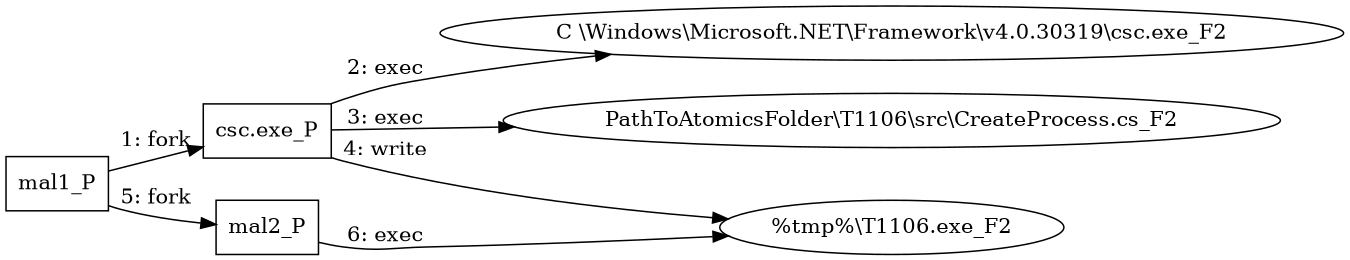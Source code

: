 digraph T1106 {
rankdir="LR"
size="9"
fixedsize="false"
splines="true"
nodesep=0.3
ranksep=0
fontsize=10
overlap="scalexy"
engine= "neato"
	"mal1_P" [node_type=Process shape=box]
	"csc.exe_P" [node_type=Process shape=box]
	"mal2_P" [node_type=Process shape=box]
	"C \\Windows\\Microsoft.NET\\Framework\\v4.0.30319\\csc.exe_F2" [node_type=File shape=ellipse]
	"PathToAtomicsFolder\\T1106\\src\\CreateProcess.cs_F2" [node_type=File shape=ellipse]
	"\%tmp%\\T1106.exe_F2" [node_type=File shape=ellipse]
	"mal1_P" -> "csc.exe_P" [label="1: fork"]
	"csc.exe_P" -> "C \\Windows\\Microsoft.NET\\Framework\\v4.0.30319\\csc.exe_F2" [label="2: exec"]
	"csc.exe_P" -> "PathToAtomicsFolder\\T1106\\src\\CreateProcess.cs_F2" [label="3: exec"]
	"csc.exe_P" -> "\%tmp%\\T1106.exe_F2" [label="4: write"]
	"mal1_P" -> "mal2_P" [label="5: fork"]
	"mal2_P" -> "\%tmp%\\T1106.exe_F2" [label="6: exec"]
}
